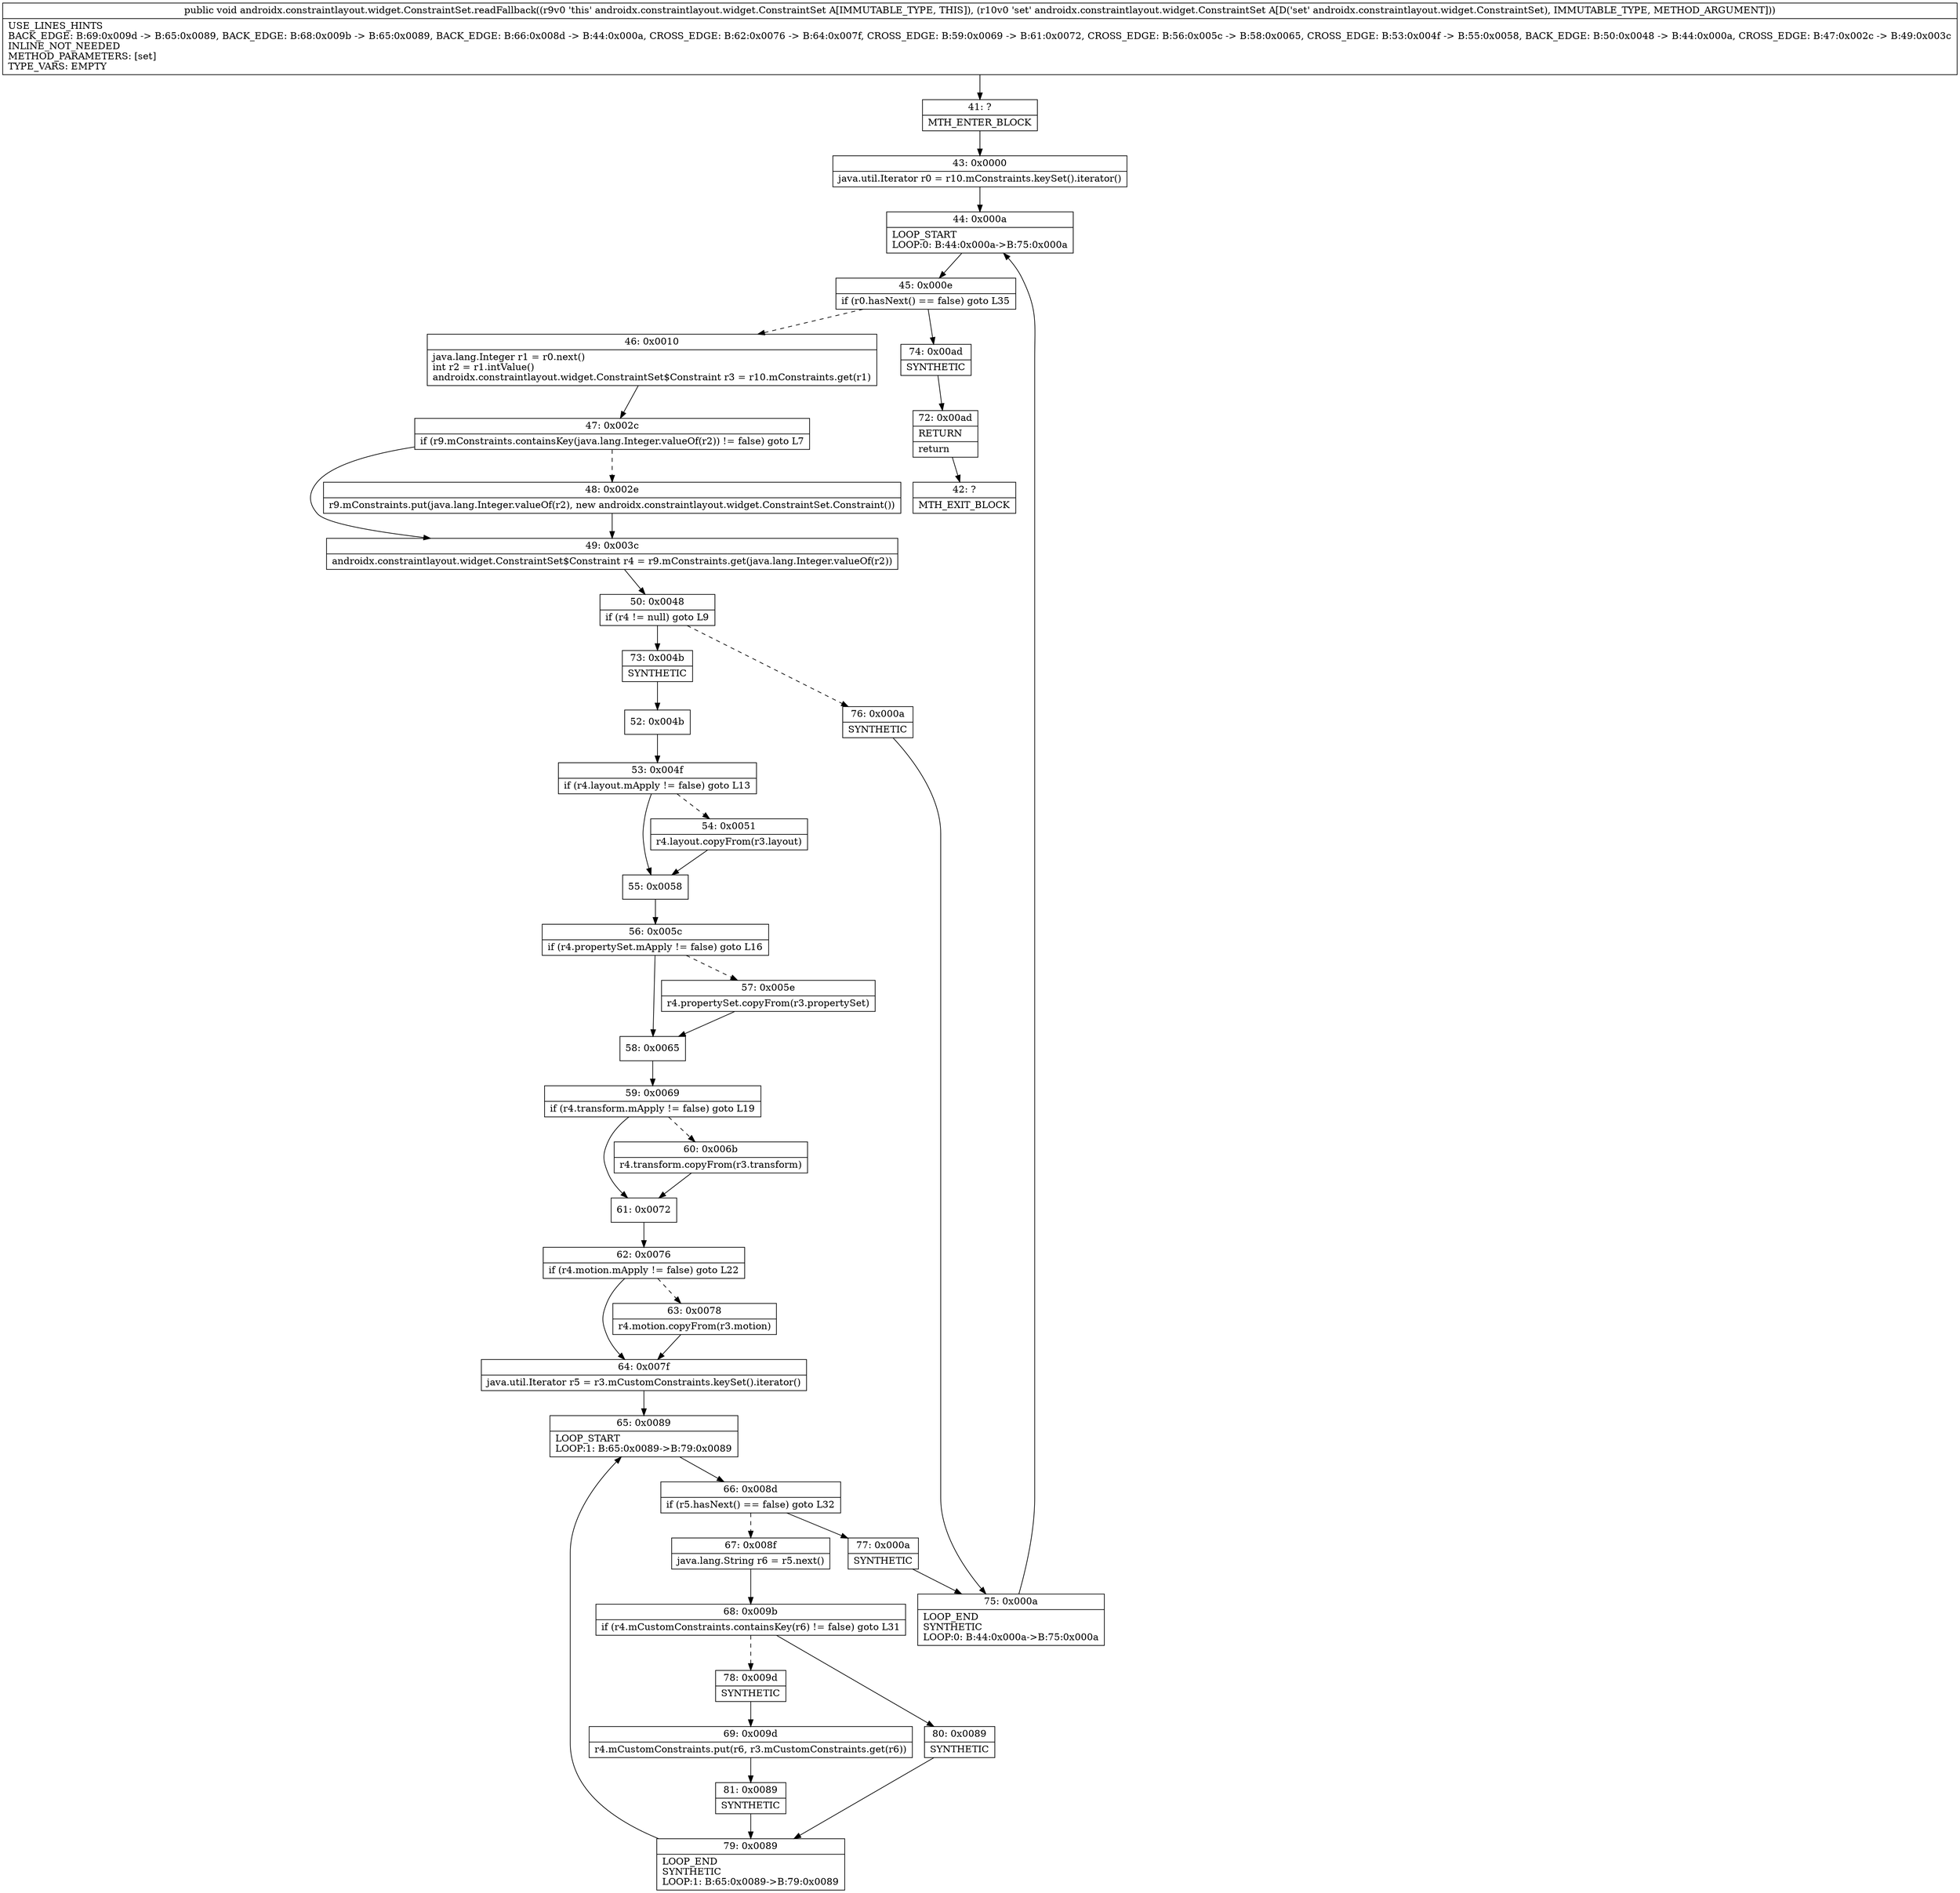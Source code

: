 digraph "CFG forandroidx.constraintlayout.widget.ConstraintSet.readFallback(Landroidx\/constraintlayout\/widget\/ConstraintSet;)V" {
Node_41 [shape=record,label="{41\:\ ?|MTH_ENTER_BLOCK\l}"];
Node_43 [shape=record,label="{43\:\ 0x0000|java.util.Iterator r0 = r10.mConstraints.keySet().iterator()\l}"];
Node_44 [shape=record,label="{44\:\ 0x000a|LOOP_START\lLOOP:0: B:44:0x000a\-\>B:75:0x000a\l}"];
Node_45 [shape=record,label="{45\:\ 0x000e|if (r0.hasNext() == false) goto L35\l}"];
Node_46 [shape=record,label="{46\:\ 0x0010|java.lang.Integer r1 = r0.next()\lint r2 = r1.intValue()\landroidx.constraintlayout.widget.ConstraintSet$Constraint r3 = r10.mConstraints.get(r1)\l}"];
Node_47 [shape=record,label="{47\:\ 0x002c|if (r9.mConstraints.containsKey(java.lang.Integer.valueOf(r2)) != false) goto L7\l}"];
Node_48 [shape=record,label="{48\:\ 0x002e|r9.mConstraints.put(java.lang.Integer.valueOf(r2), new androidx.constraintlayout.widget.ConstraintSet.Constraint())\l}"];
Node_49 [shape=record,label="{49\:\ 0x003c|androidx.constraintlayout.widget.ConstraintSet$Constraint r4 = r9.mConstraints.get(java.lang.Integer.valueOf(r2))\l}"];
Node_50 [shape=record,label="{50\:\ 0x0048|if (r4 != null) goto L9\l}"];
Node_73 [shape=record,label="{73\:\ 0x004b|SYNTHETIC\l}"];
Node_52 [shape=record,label="{52\:\ 0x004b}"];
Node_53 [shape=record,label="{53\:\ 0x004f|if (r4.layout.mApply != false) goto L13\l}"];
Node_54 [shape=record,label="{54\:\ 0x0051|r4.layout.copyFrom(r3.layout)\l}"];
Node_55 [shape=record,label="{55\:\ 0x0058}"];
Node_56 [shape=record,label="{56\:\ 0x005c|if (r4.propertySet.mApply != false) goto L16\l}"];
Node_57 [shape=record,label="{57\:\ 0x005e|r4.propertySet.copyFrom(r3.propertySet)\l}"];
Node_58 [shape=record,label="{58\:\ 0x0065}"];
Node_59 [shape=record,label="{59\:\ 0x0069|if (r4.transform.mApply != false) goto L19\l}"];
Node_60 [shape=record,label="{60\:\ 0x006b|r4.transform.copyFrom(r3.transform)\l}"];
Node_61 [shape=record,label="{61\:\ 0x0072}"];
Node_62 [shape=record,label="{62\:\ 0x0076|if (r4.motion.mApply != false) goto L22\l}"];
Node_63 [shape=record,label="{63\:\ 0x0078|r4.motion.copyFrom(r3.motion)\l}"];
Node_64 [shape=record,label="{64\:\ 0x007f|java.util.Iterator r5 = r3.mCustomConstraints.keySet().iterator()\l}"];
Node_65 [shape=record,label="{65\:\ 0x0089|LOOP_START\lLOOP:1: B:65:0x0089\-\>B:79:0x0089\l}"];
Node_66 [shape=record,label="{66\:\ 0x008d|if (r5.hasNext() == false) goto L32\l}"];
Node_67 [shape=record,label="{67\:\ 0x008f|java.lang.String r6 = r5.next()\l}"];
Node_68 [shape=record,label="{68\:\ 0x009b|if (r4.mCustomConstraints.containsKey(r6) != false) goto L31\l}"];
Node_78 [shape=record,label="{78\:\ 0x009d|SYNTHETIC\l}"];
Node_69 [shape=record,label="{69\:\ 0x009d|r4.mCustomConstraints.put(r6, r3.mCustomConstraints.get(r6))\l}"];
Node_81 [shape=record,label="{81\:\ 0x0089|SYNTHETIC\l}"];
Node_79 [shape=record,label="{79\:\ 0x0089|LOOP_END\lSYNTHETIC\lLOOP:1: B:65:0x0089\-\>B:79:0x0089\l}"];
Node_80 [shape=record,label="{80\:\ 0x0089|SYNTHETIC\l}"];
Node_77 [shape=record,label="{77\:\ 0x000a|SYNTHETIC\l}"];
Node_75 [shape=record,label="{75\:\ 0x000a|LOOP_END\lSYNTHETIC\lLOOP:0: B:44:0x000a\-\>B:75:0x000a\l}"];
Node_76 [shape=record,label="{76\:\ 0x000a|SYNTHETIC\l}"];
Node_74 [shape=record,label="{74\:\ 0x00ad|SYNTHETIC\l}"];
Node_72 [shape=record,label="{72\:\ 0x00ad|RETURN\l|return\l}"];
Node_42 [shape=record,label="{42\:\ ?|MTH_EXIT_BLOCK\l}"];
MethodNode[shape=record,label="{public void androidx.constraintlayout.widget.ConstraintSet.readFallback((r9v0 'this' androidx.constraintlayout.widget.ConstraintSet A[IMMUTABLE_TYPE, THIS]), (r10v0 'set' androidx.constraintlayout.widget.ConstraintSet A[D('set' androidx.constraintlayout.widget.ConstraintSet), IMMUTABLE_TYPE, METHOD_ARGUMENT]))  | USE_LINES_HINTS\lBACK_EDGE: B:69:0x009d \-\> B:65:0x0089, BACK_EDGE: B:68:0x009b \-\> B:65:0x0089, BACK_EDGE: B:66:0x008d \-\> B:44:0x000a, CROSS_EDGE: B:62:0x0076 \-\> B:64:0x007f, CROSS_EDGE: B:59:0x0069 \-\> B:61:0x0072, CROSS_EDGE: B:56:0x005c \-\> B:58:0x0065, CROSS_EDGE: B:53:0x004f \-\> B:55:0x0058, BACK_EDGE: B:50:0x0048 \-\> B:44:0x000a, CROSS_EDGE: B:47:0x002c \-\> B:49:0x003c\lINLINE_NOT_NEEDED\lMETHOD_PARAMETERS: [set]\lTYPE_VARS: EMPTY\l}"];
MethodNode -> Node_41;Node_41 -> Node_43;
Node_43 -> Node_44;
Node_44 -> Node_45;
Node_45 -> Node_46[style=dashed];
Node_45 -> Node_74;
Node_46 -> Node_47;
Node_47 -> Node_48[style=dashed];
Node_47 -> Node_49;
Node_48 -> Node_49;
Node_49 -> Node_50;
Node_50 -> Node_73;
Node_50 -> Node_76[style=dashed];
Node_73 -> Node_52;
Node_52 -> Node_53;
Node_53 -> Node_54[style=dashed];
Node_53 -> Node_55;
Node_54 -> Node_55;
Node_55 -> Node_56;
Node_56 -> Node_57[style=dashed];
Node_56 -> Node_58;
Node_57 -> Node_58;
Node_58 -> Node_59;
Node_59 -> Node_60[style=dashed];
Node_59 -> Node_61;
Node_60 -> Node_61;
Node_61 -> Node_62;
Node_62 -> Node_63[style=dashed];
Node_62 -> Node_64;
Node_63 -> Node_64;
Node_64 -> Node_65;
Node_65 -> Node_66;
Node_66 -> Node_67[style=dashed];
Node_66 -> Node_77;
Node_67 -> Node_68;
Node_68 -> Node_78[style=dashed];
Node_68 -> Node_80;
Node_78 -> Node_69;
Node_69 -> Node_81;
Node_81 -> Node_79;
Node_79 -> Node_65;
Node_80 -> Node_79;
Node_77 -> Node_75;
Node_75 -> Node_44;
Node_76 -> Node_75;
Node_74 -> Node_72;
Node_72 -> Node_42;
}

